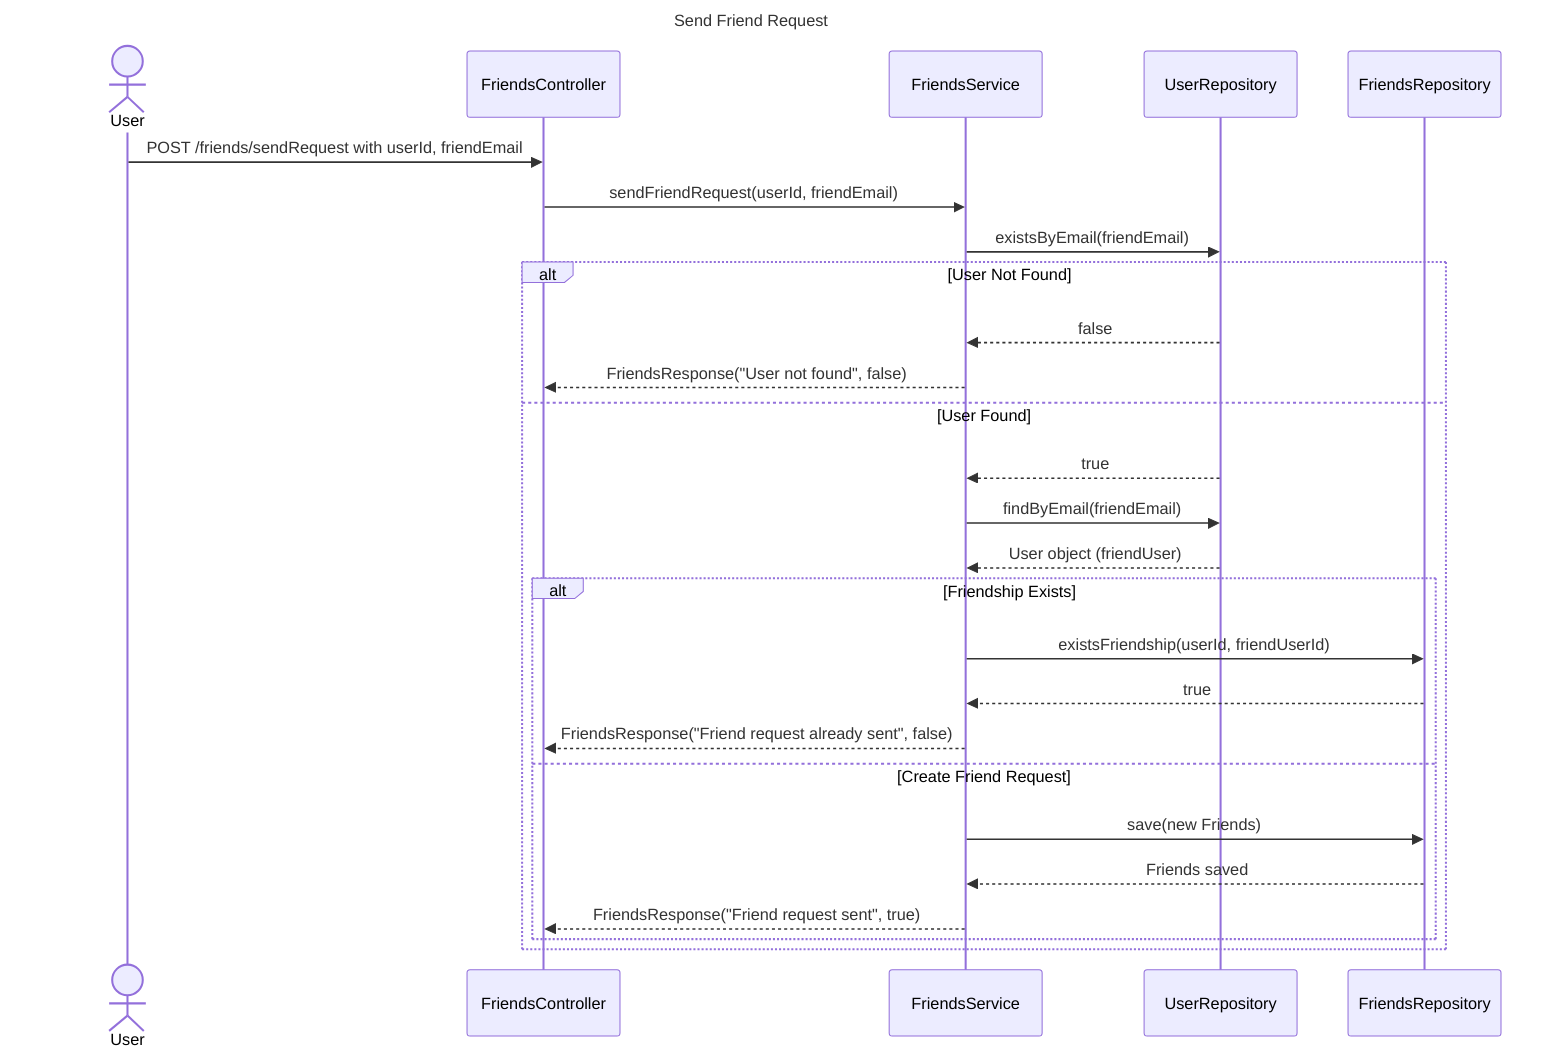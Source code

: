 sequenceDiagram
    title Send Friend Request
    actor User
    participant FriendsController
    participant FriendsService
    participant UserRepository
    participant FriendsRepository

    User->>FriendsController: POST /friends/sendRequest with userId, friendEmail
    FriendsController->>FriendsService: sendFriendRequest(userId, friendEmail)
    FriendsService->>UserRepository: existsByEmail(friendEmail)
    alt User Not Found
        UserRepository-->>FriendsService: false
        FriendsService-->>FriendsController: FriendsResponse("User not found", false)
    else User Found
        UserRepository-->>FriendsService: true
        FriendsService->>UserRepository: findByEmail(friendEmail)
        UserRepository-->>FriendsService: User object (friendUser)
        alt Friendship Exists
            FriendsService->>FriendsRepository: existsFriendship(userId, friendUserId)
            FriendsRepository-->>FriendsService: true
            FriendsService-->>FriendsController: FriendsResponse("Friend request already sent", false)
        else Create Friend Request
            FriendsService->>FriendsRepository: save(new Friends)
            FriendsRepository-->>FriendsService: Friends saved
            FriendsService-->>FriendsController: FriendsResponse("Friend request sent", true)
        end
    end